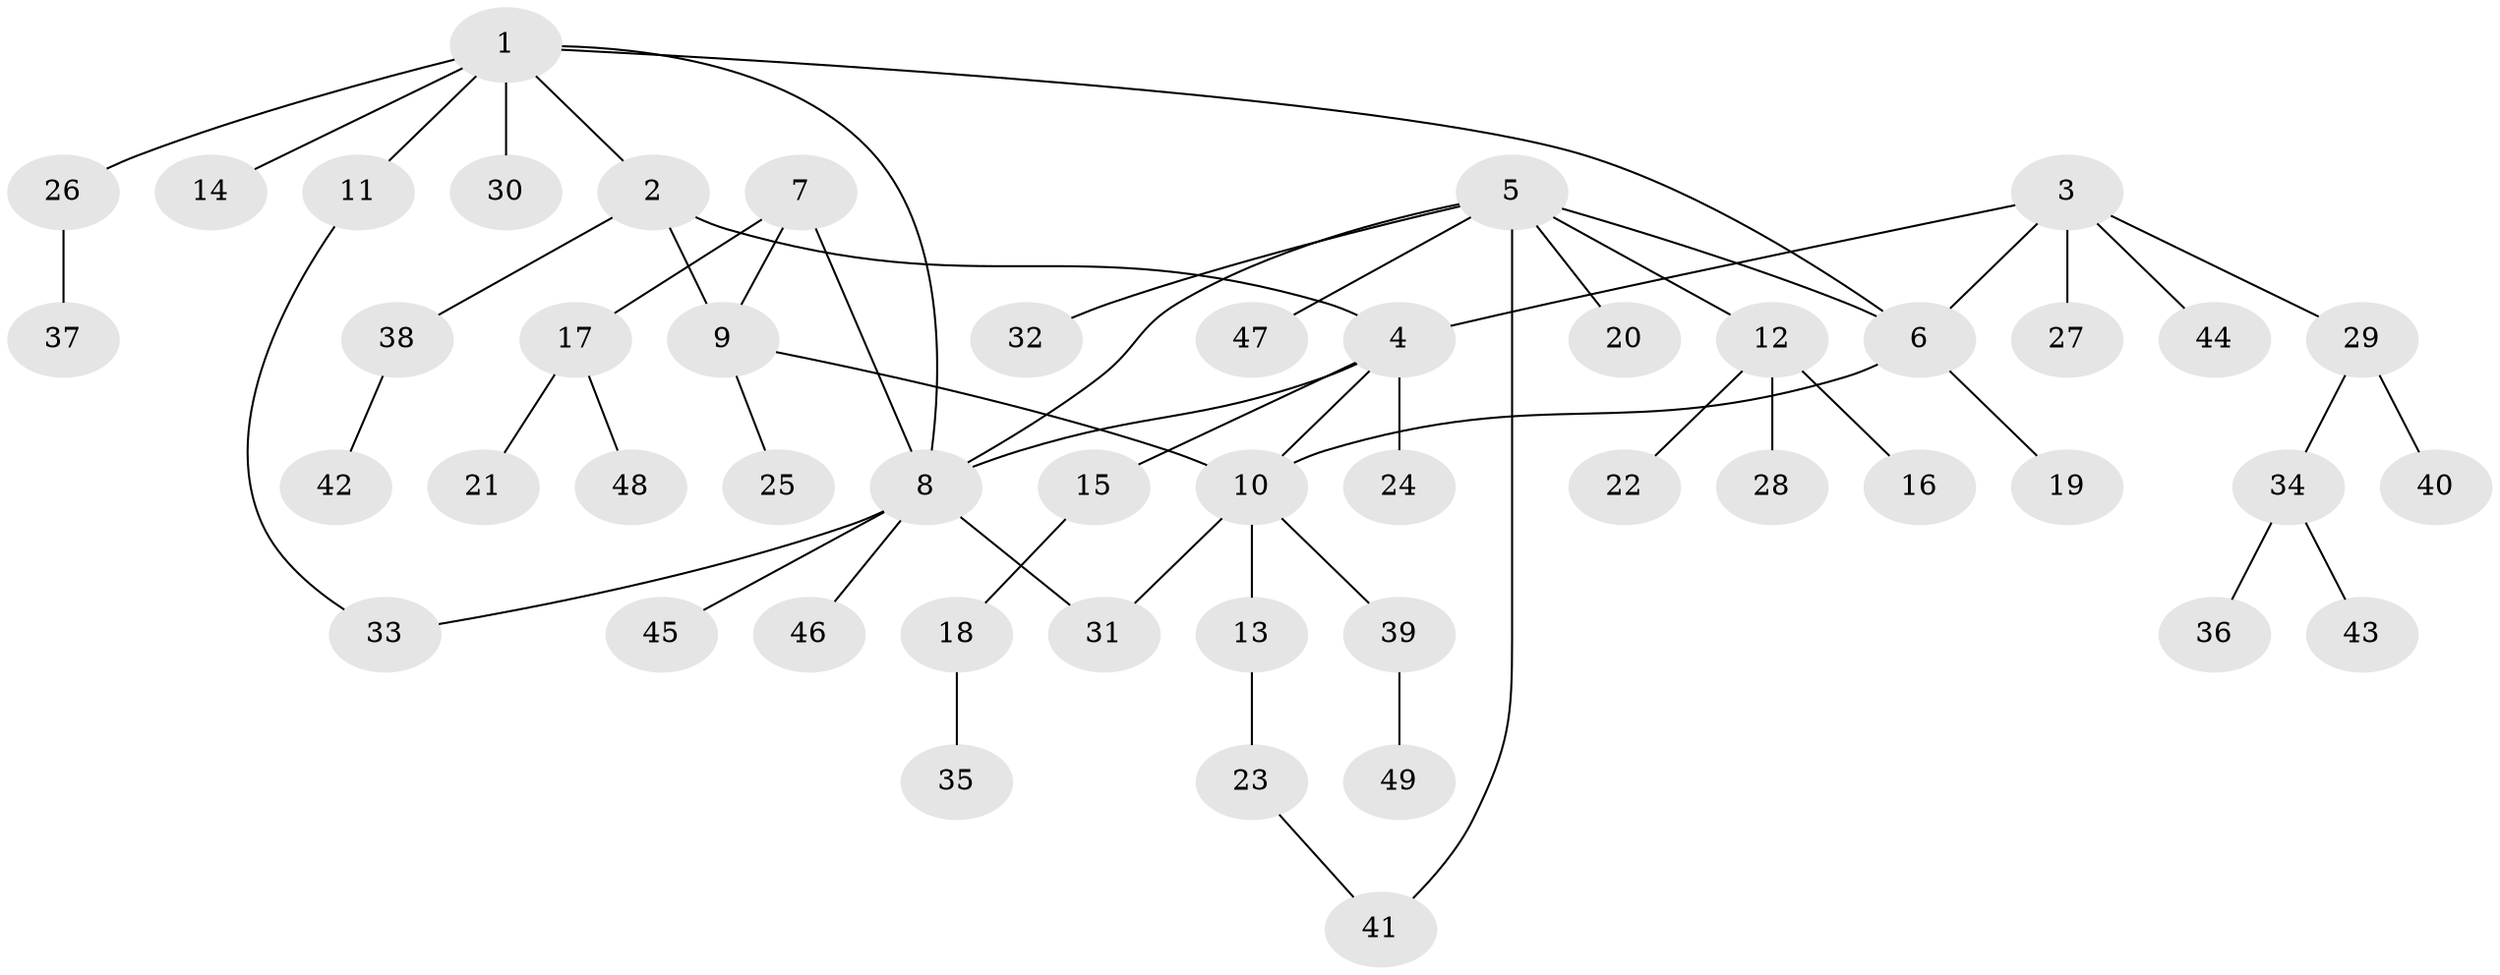 // coarse degree distribution, {9: 0.06060606060606061, 4: 0.09090909090909091, 5: 0.030303030303030304, 6: 0.030303030303030304, 8: 0.030303030303030304, 2: 0.18181818181818182, 3: 0.030303030303030304, 1: 0.5454545454545454}
// Generated by graph-tools (version 1.1) at 2025/42/03/06/25 10:42:15]
// undirected, 49 vertices, 57 edges
graph export_dot {
graph [start="1"]
  node [color=gray90,style=filled];
  1;
  2;
  3;
  4;
  5;
  6;
  7;
  8;
  9;
  10;
  11;
  12;
  13;
  14;
  15;
  16;
  17;
  18;
  19;
  20;
  21;
  22;
  23;
  24;
  25;
  26;
  27;
  28;
  29;
  30;
  31;
  32;
  33;
  34;
  35;
  36;
  37;
  38;
  39;
  40;
  41;
  42;
  43;
  44;
  45;
  46;
  47;
  48;
  49;
  1 -- 2;
  1 -- 6;
  1 -- 8;
  1 -- 11;
  1 -- 14;
  1 -- 26;
  1 -- 30;
  2 -- 4;
  2 -- 9;
  2 -- 38;
  3 -- 4;
  3 -- 6;
  3 -- 27;
  3 -- 29;
  3 -- 44;
  4 -- 8;
  4 -- 10;
  4 -- 15;
  4 -- 24;
  5 -- 6;
  5 -- 8;
  5 -- 12;
  5 -- 20;
  5 -- 32;
  5 -- 41;
  5 -- 47;
  6 -- 10;
  6 -- 19;
  7 -- 8;
  7 -- 9;
  7 -- 17;
  8 -- 31;
  8 -- 33;
  8 -- 45;
  8 -- 46;
  9 -- 10;
  9 -- 25;
  10 -- 13;
  10 -- 31;
  10 -- 39;
  11 -- 33;
  12 -- 16;
  12 -- 22;
  12 -- 28;
  13 -- 23;
  15 -- 18;
  17 -- 21;
  17 -- 48;
  18 -- 35;
  23 -- 41;
  26 -- 37;
  29 -- 34;
  29 -- 40;
  34 -- 36;
  34 -- 43;
  38 -- 42;
  39 -- 49;
}
